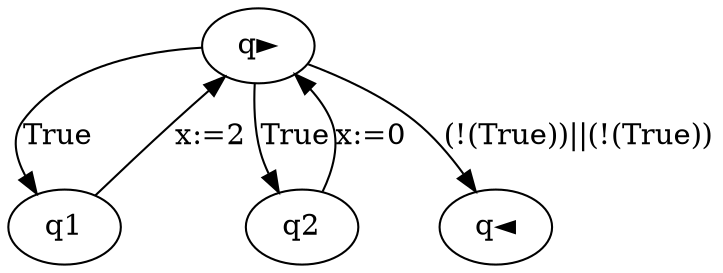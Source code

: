 strict digraph {
q► -> q1[label="True"];
q1 -> q►[label="x:=2"];
q► -> q2[label="True"];
q2 -> q►[label="x:=0"];
q► -> q◄[label="(!(True))||(!(True))"];
}
